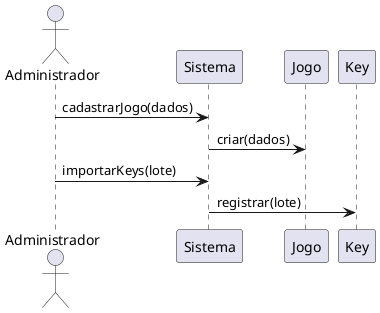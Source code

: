 @startuml cadastro-jogo
actor Administrador
participant "Sistema" as Sistema
participant "Jogo" as Jogo
participant "Key" as Key

Administrador -> Sistema : cadastrarJogo(dados)
Sistema -> Jogo : criar(dados)
Administrador -> Sistema : importarKeys(lote)
Sistema -> Key : registrar(lote)
@enduml
